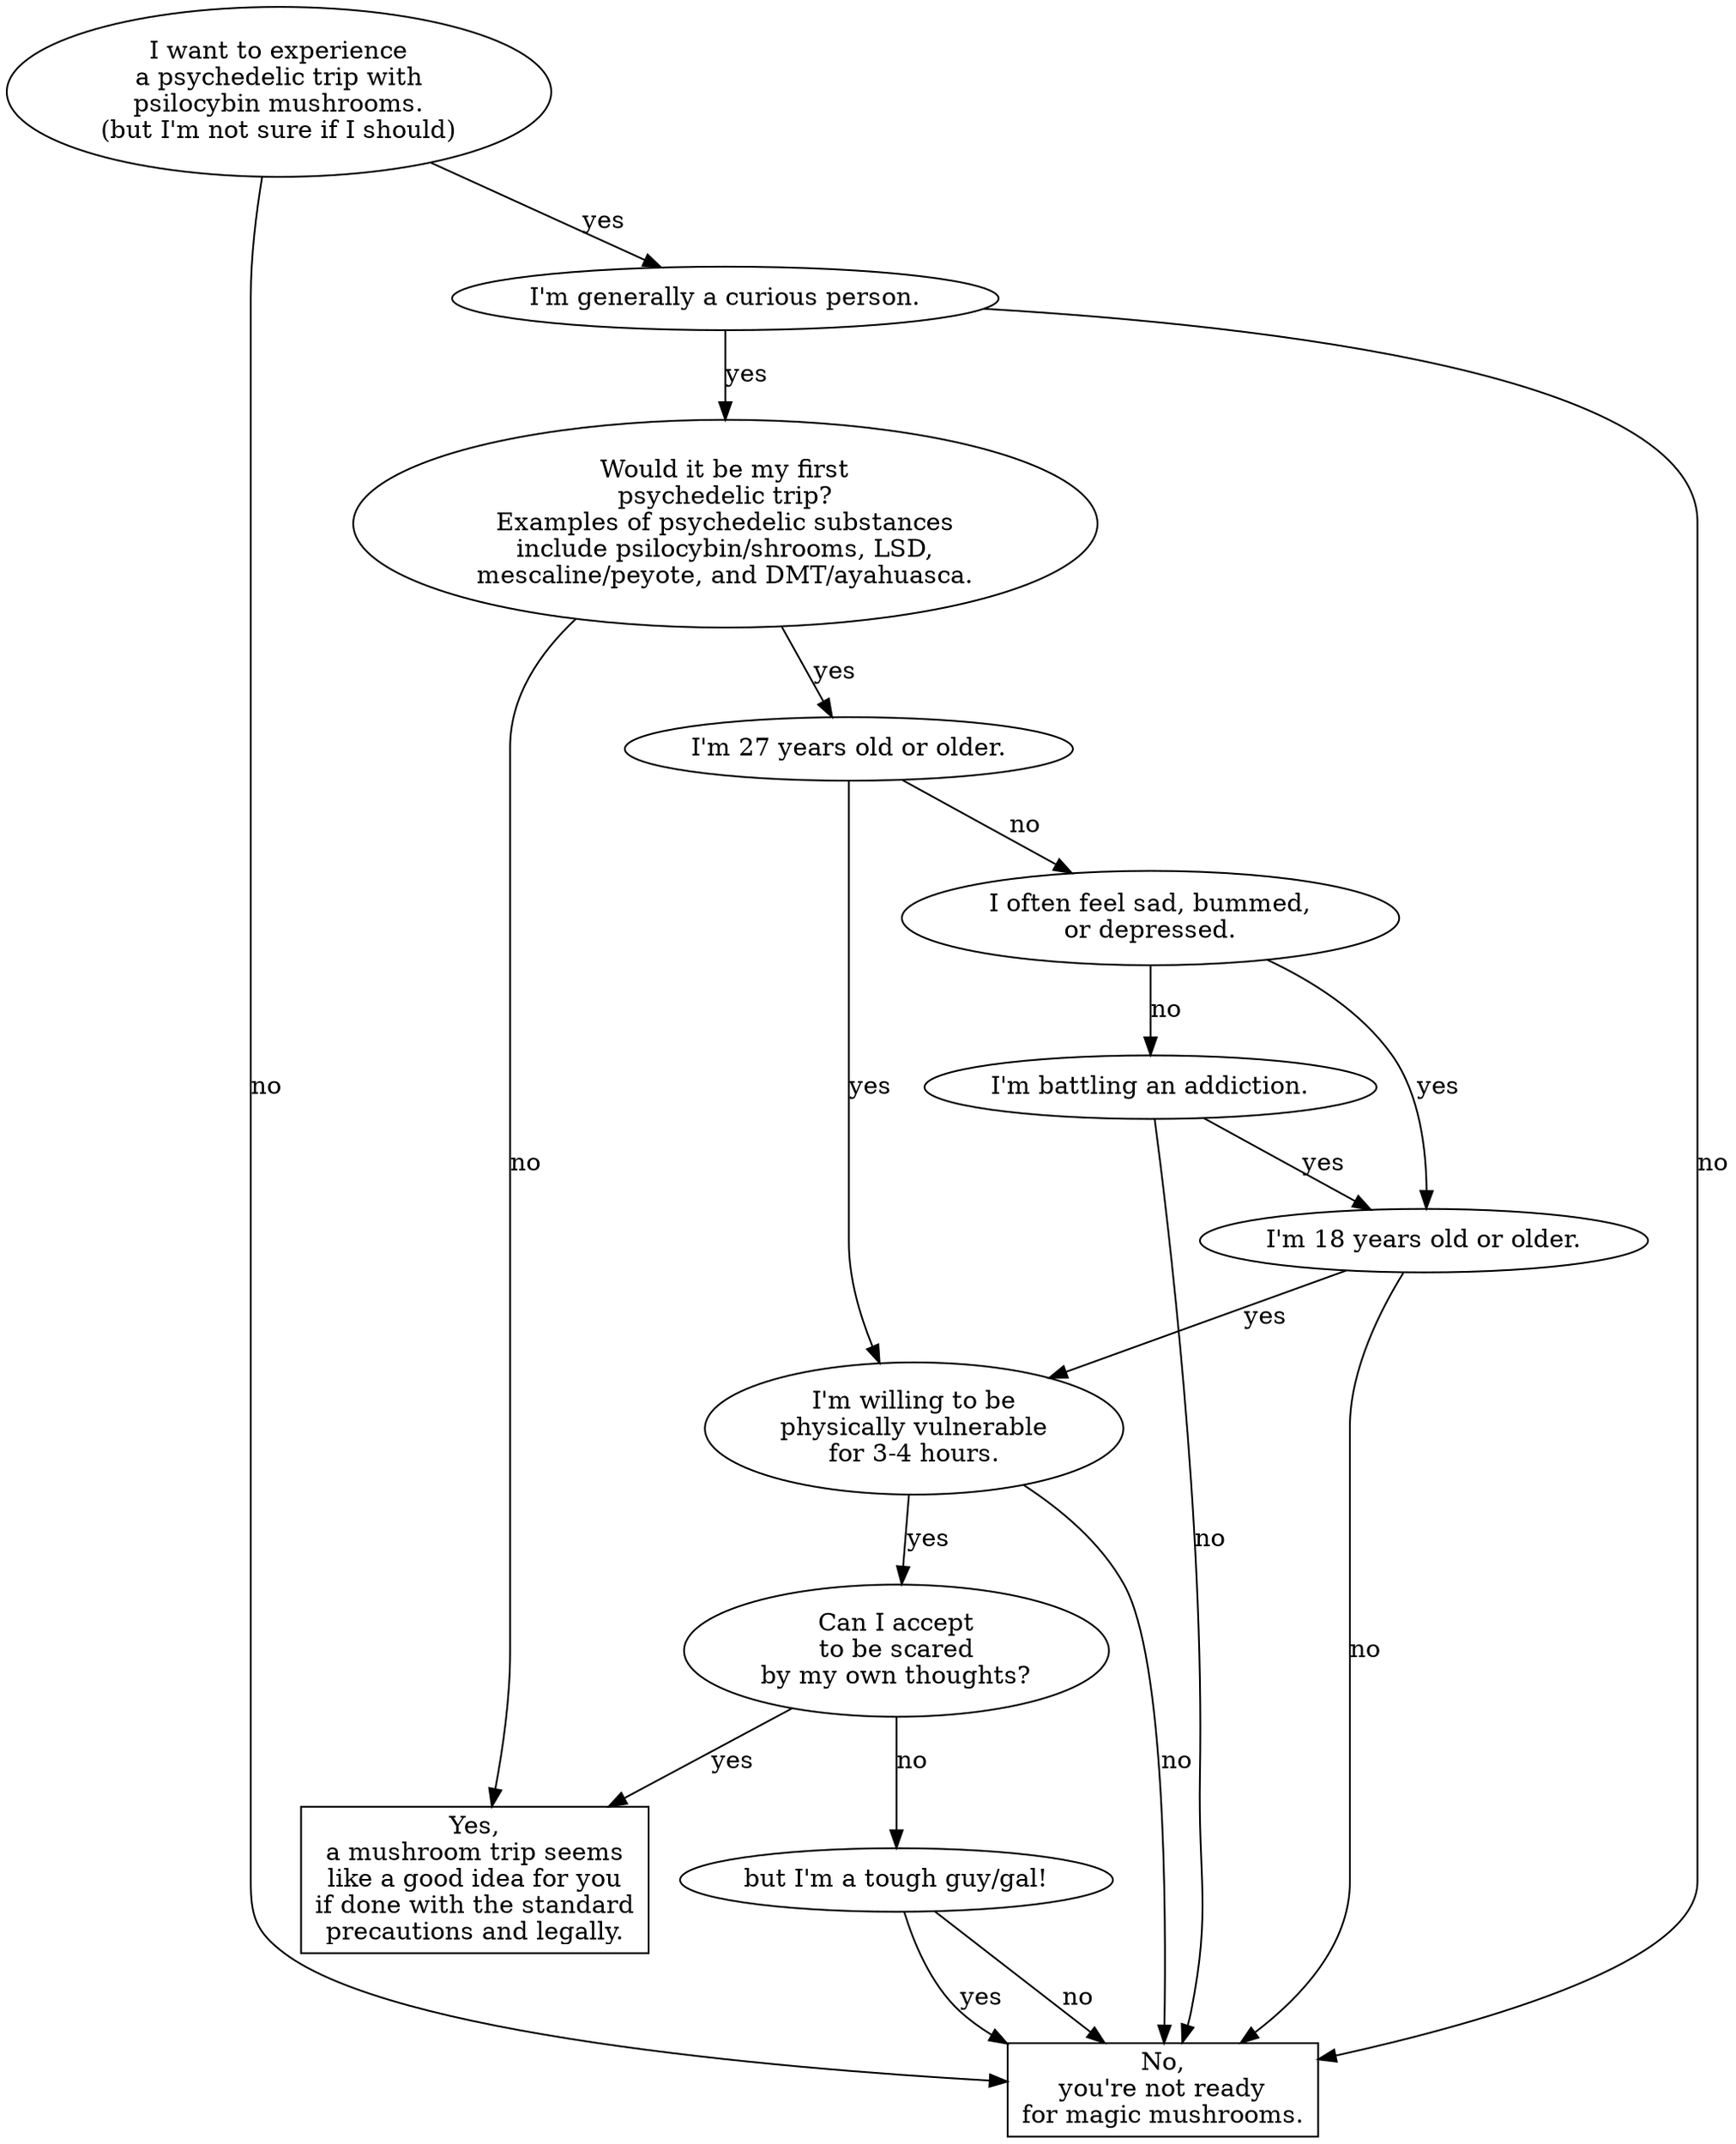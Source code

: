// -*- c -*-

digraph {
  rankdir=TB;

  node0 [label="I want to experience\n\
a psychedelic trip with\n\
psilocybin mushrooms.\n\
(but I'm not sure if I should)"];
  node0 -> node1 [label="yes"];
  node0 -> no [label="no"];

  node1 [label="I'm generally a curious person."];
  node1 -> node2 [label="yes"];
  node1 -> no [label="no"];

  node2 [label="Would it be my first\n\
psychedelic trip?\n\
Examples of psychedelic substances\n\
include psilocybin/shrooms, LSD,\n\
mescaline/peyote, and DMT/ayahuasca."];
  node2 -> yes [label="no"];
  node2 -> node3 [label="yes"];

  node3 [label="I'm 27 years old or older."];
  node3 -> node4 [label="no"];
  node3 -> node6 [label="yes"];

  node4 [label="I often feel sad, bummed,\n\
or depressed."];
  node4 -> node5 [label="yes"];
  node4 -> node41 [label="no"];

  node41 [label="I'm battling an addiction."];
  node41 -> node5 [label="yes"];
  node41 -> no [label="no"];

  node5 [label="I'm 18 years old or older."];
  node5 -> no [label="no"];
  node5 -> node6 [label="yes"];

  node6 [label="I'm willing to be\nphysically vulnerable\nfor 3-4 hours."]
  node6 -> node61 [label="yes"];
  node6 -> no [label="no"];

  node61 [label="Can I accept\nto be scared\nby my own thoughts?"]
  node61 -> node7 [label="no"];
  node61 -> yes [label="yes"];

  node7 [label="but I'm a tough guy/gal!"];
  node7 -> no [label="yes"];
  node7 -> no [label="no"];

  yes [shape=box, label="Yes,\n\
a mushroom trip seems\nlike a good idea for you\n\
if done with the standard\nprecautions and legally."];
  no [shape=box, label="No,\n\
you're not ready\n\
for magic mushrooms."];
}
